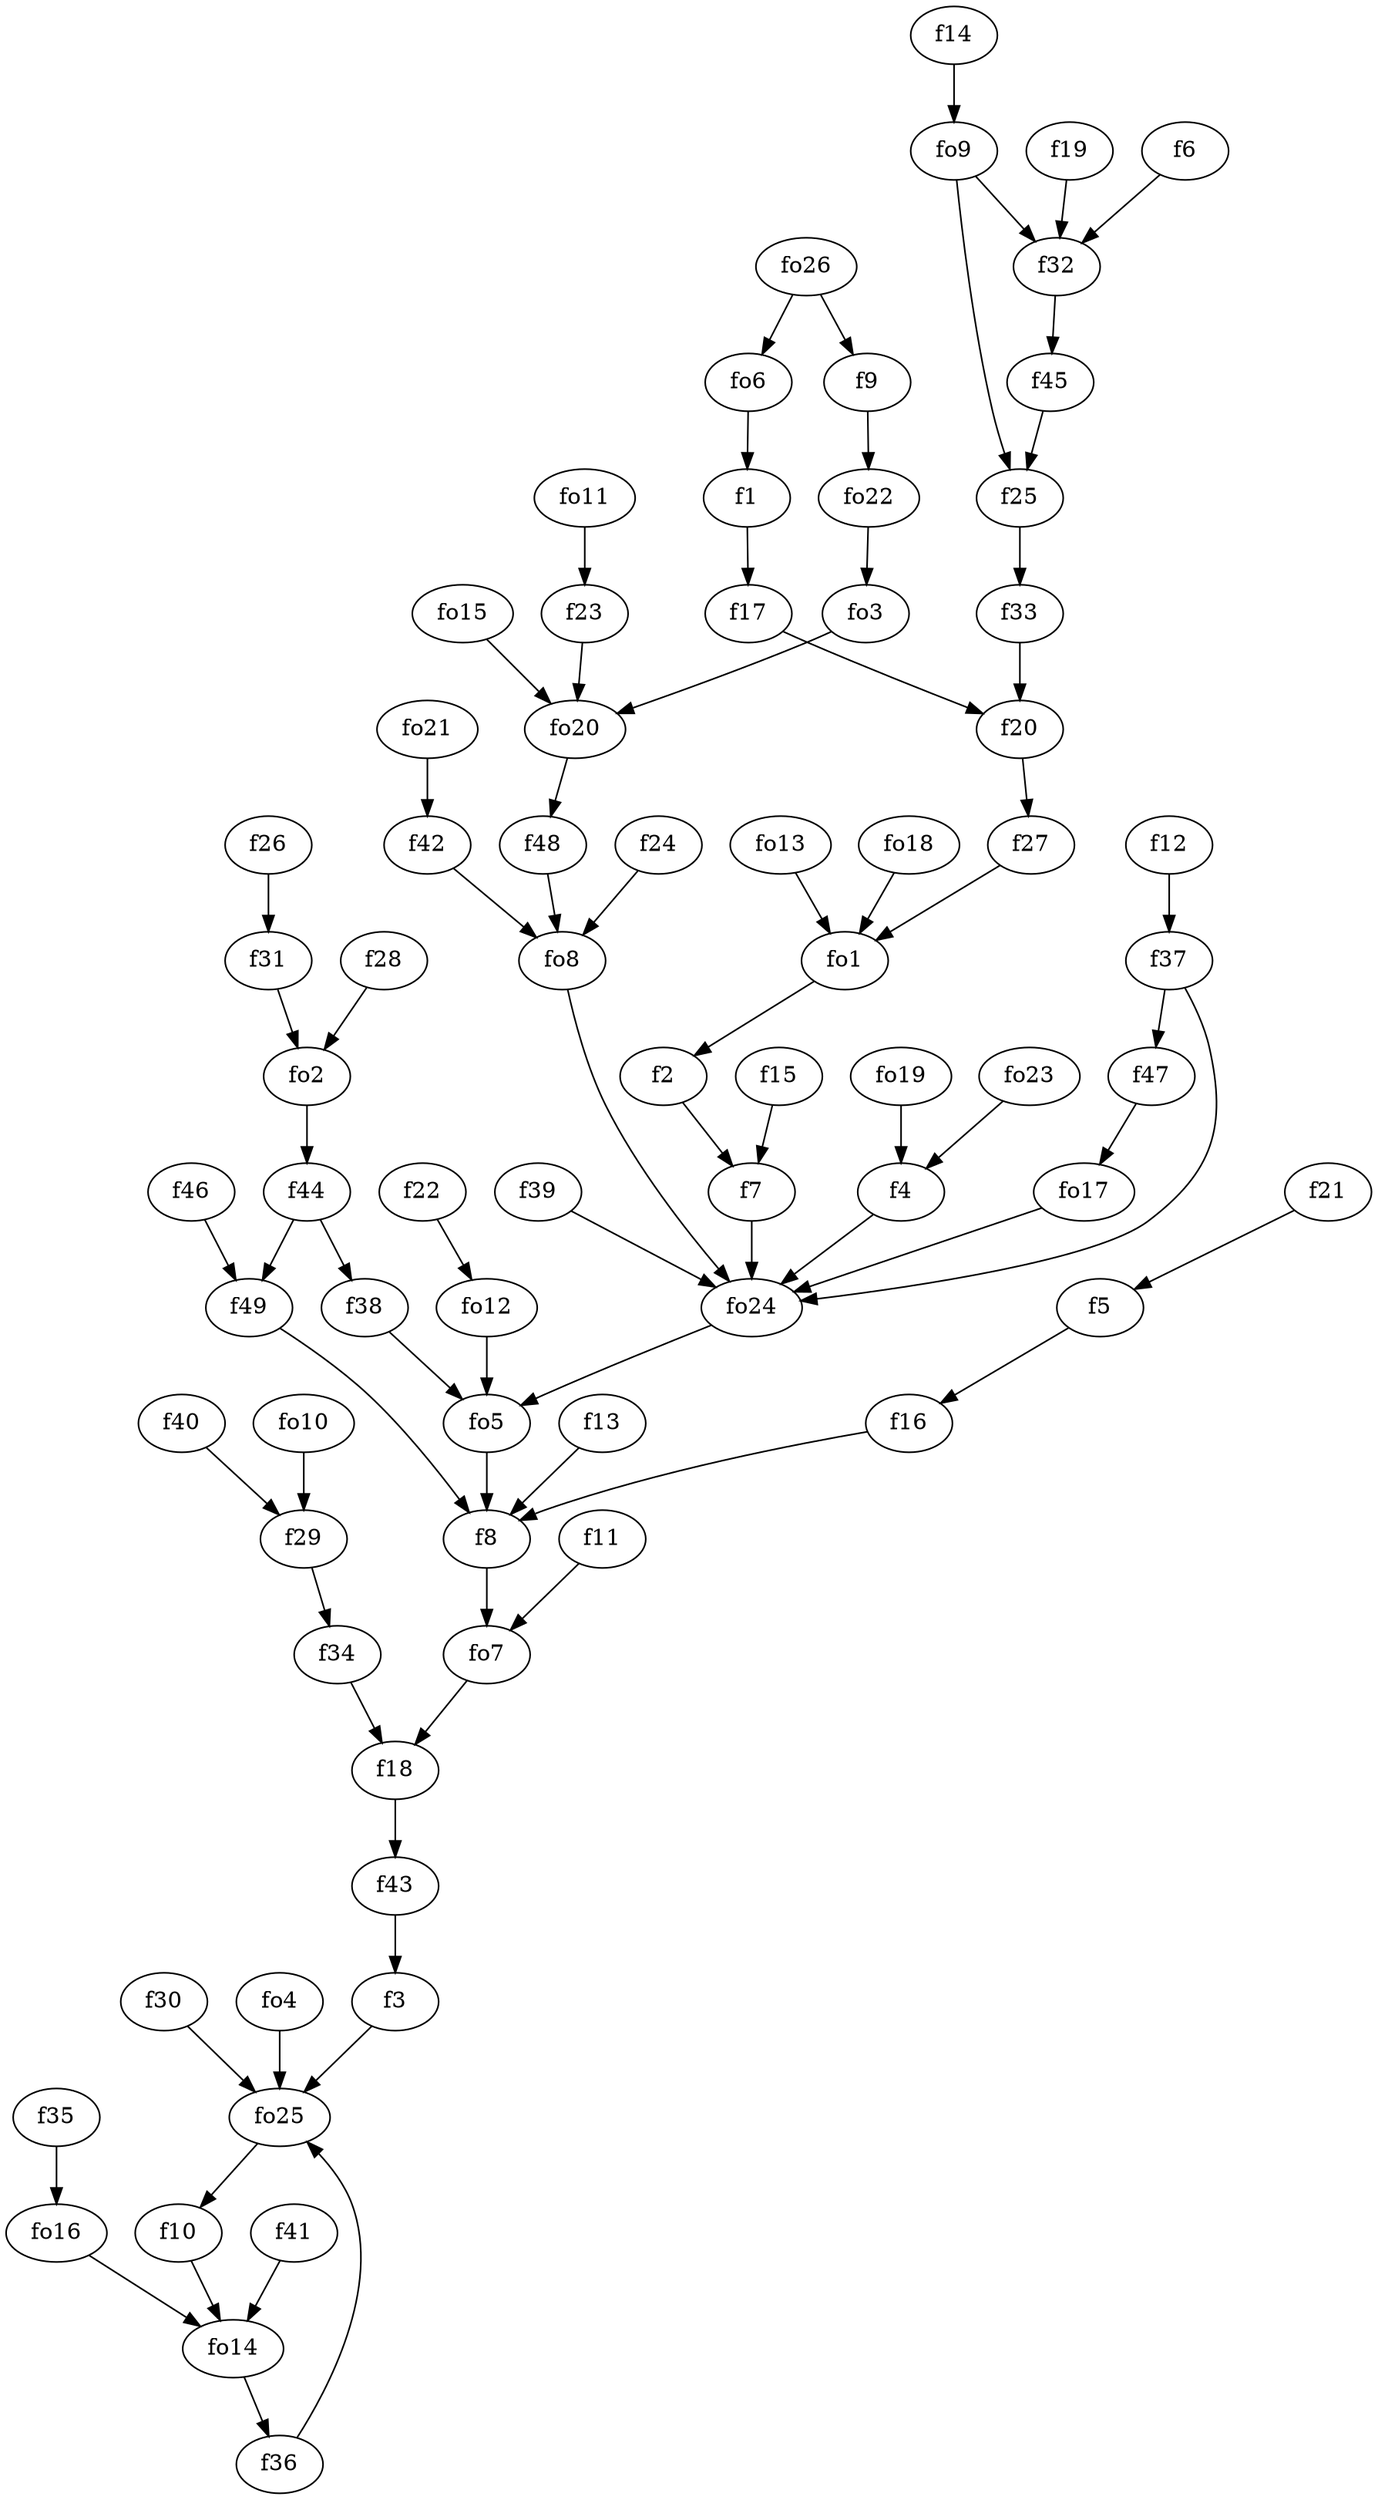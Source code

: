 strict digraph  {
f1;
f2;
f3;
f4;
f5;
f6;
f7;
f8;
f9;
f10;
f11;
f12;
f13;
f14;
f15;
f16;
f17;
f18;
f19;
f20;
f21;
f22;
f23;
f24;
f25;
f26;
f27;
f28;
f29;
f30;
f31;
f32;
f33;
f34;
f35;
f36;
f37;
f38;
f39;
f40;
f41;
f42;
f43;
f44;
f45;
f46;
f47;
f48;
f49;
fo1;
fo2;
fo3;
fo4;
fo5;
fo6;
fo7;
fo8;
fo9;
fo10;
fo11;
fo12;
fo13;
fo14;
fo15;
fo16;
fo17;
fo18;
fo19;
fo20;
fo21;
fo22;
fo23;
fo24;
fo25;
fo26;
f1 -> f17  [weight=2];
f2 -> f7  [weight=2];
f3 -> fo25  [weight=2];
f4 -> fo24  [weight=2];
f5 -> f16  [weight=2];
f6 -> f32  [weight=2];
f7 -> fo24  [weight=2];
f8 -> fo7  [weight=2];
f9 -> fo22  [weight=2];
f10 -> fo14  [weight=2];
f11 -> fo7  [weight=2];
f12 -> f37  [weight=2];
f13 -> f8  [weight=2];
f14 -> fo9  [weight=2];
f15 -> f7  [weight=2];
f16 -> f8  [weight=2];
f17 -> f20  [weight=2];
f18 -> f43  [weight=2];
f19 -> f32  [weight=2];
f20 -> f27  [weight=2];
f21 -> f5  [weight=2];
f22 -> fo12  [weight=2];
f23 -> fo20  [weight=2];
f24 -> fo8  [weight=2];
f25 -> f33  [weight=2];
f26 -> f31  [weight=2];
f27 -> fo1  [weight=2];
f28 -> fo2  [weight=2];
f29 -> f34  [weight=2];
f30 -> fo25  [weight=2];
f31 -> fo2  [weight=2];
f32 -> f45  [weight=2];
f33 -> f20  [weight=2];
f34 -> f18  [weight=2];
f35 -> fo16  [weight=2];
f36 -> fo25  [weight=2];
f37 -> f47  [weight=2];
f37 -> fo24  [weight=2];
f38 -> fo5  [weight=2];
f39 -> fo24  [weight=2];
f40 -> f29  [weight=2];
f41 -> fo14  [weight=2];
f42 -> fo8  [weight=2];
f43 -> f3  [weight=2];
f44 -> f49  [weight=2];
f44 -> f38  [weight=2];
f45 -> f25  [weight=2];
f46 -> f49  [weight=2];
f47 -> fo17  [weight=2];
f48 -> fo8  [weight=2];
f49 -> f8  [weight=2];
fo1 -> f2  [weight=2];
fo2 -> f44  [weight=2];
fo3 -> fo20  [weight=2];
fo4 -> fo25  [weight=2];
fo5 -> f8  [weight=2];
fo6 -> f1  [weight=2];
fo7 -> f18  [weight=2];
fo8 -> fo24  [weight=2];
fo9 -> f25  [weight=2];
fo9 -> f32  [weight=2];
fo10 -> f29  [weight=2];
fo11 -> f23  [weight=2];
fo12 -> fo5  [weight=2];
fo13 -> fo1  [weight=2];
fo14 -> f36  [weight=2];
fo15 -> fo20  [weight=2];
fo16 -> fo14  [weight=2];
fo17 -> fo24  [weight=2];
fo18 -> fo1  [weight=2];
fo19 -> f4  [weight=2];
fo20 -> f48  [weight=2];
fo21 -> f42  [weight=2];
fo22 -> fo3  [weight=2];
fo23 -> f4  [weight=2];
fo24 -> fo5  [weight=2];
fo25 -> f10  [weight=2];
fo26 -> f9  [weight=2];
fo26 -> fo6  [weight=2];
}
